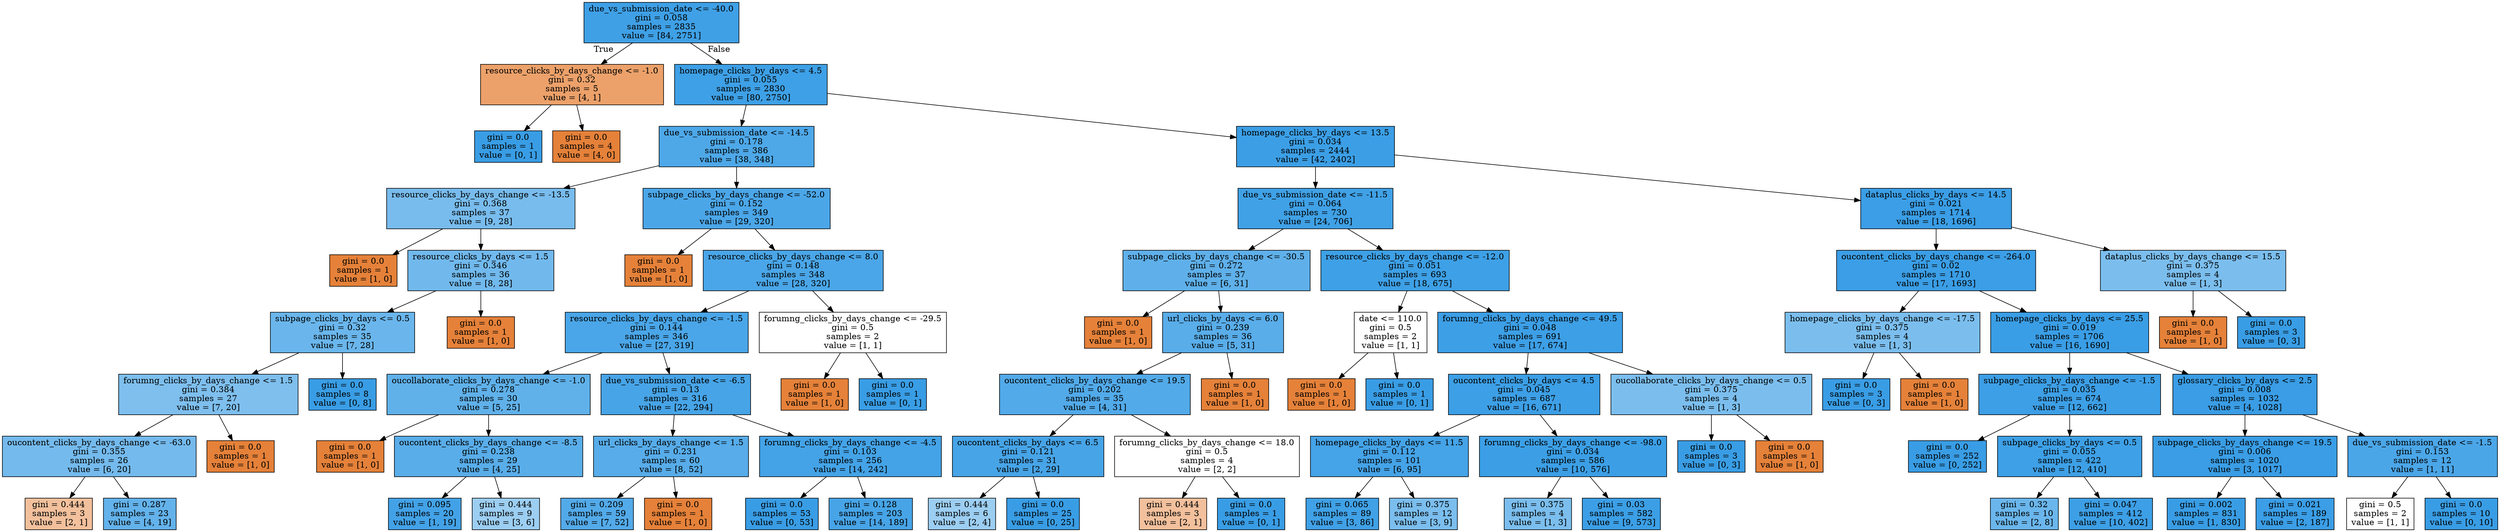 digraph Tree {
node [shape=box, style="filled", color="black"] ;
0 [label="due_vs_submission_date <= -40.0\ngini = 0.058\nsamples = 2835\nvalue = [84, 2751]", fillcolor="#399de5f7"] ;
1 [label="resource_clicks_by_days_change <= -1.0\ngini = 0.32\nsamples = 5\nvalue = [4, 1]", fillcolor="#e58139bf"] ;
0 -> 1 [labeldistance=2.5, labelangle=45, headlabel="True"] ;
2 [label="gini = 0.0\nsamples = 1\nvalue = [0, 1]", fillcolor="#399de5ff"] ;
1 -> 2 ;
3 [label="gini = 0.0\nsamples = 4\nvalue = [4, 0]", fillcolor="#e58139ff"] ;
1 -> 3 ;
4 [label="homepage_clicks_by_days <= 4.5\ngini = 0.055\nsamples = 2830\nvalue = [80, 2750]", fillcolor="#399de5f8"] ;
0 -> 4 [labeldistance=2.5, labelangle=-45, headlabel="False"] ;
5 [label="due_vs_submission_date <= -14.5\ngini = 0.178\nsamples = 386\nvalue = [38, 348]", fillcolor="#399de5e3"] ;
4 -> 5 ;
6 [label="resource_clicks_by_days_change <= -13.5\ngini = 0.368\nsamples = 37\nvalue = [9, 28]", fillcolor="#399de5ad"] ;
5 -> 6 ;
7 [label="gini = 0.0\nsamples = 1\nvalue = [1, 0]", fillcolor="#e58139ff"] ;
6 -> 7 ;
8 [label="resource_clicks_by_days <= 1.5\ngini = 0.346\nsamples = 36\nvalue = [8, 28]", fillcolor="#399de5b6"] ;
6 -> 8 ;
9 [label="subpage_clicks_by_days <= 0.5\ngini = 0.32\nsamples = 35\nvalue = [7, 28]", fillcolor="#399de5bf"] ;
8 -> 9 ;
10 [label="forumng_clicks_by_days_change <= 1.5\ngini = 0.384\nsamples = 27\nvalue = [7, 20]", fillcolor="#399de5a6"] ;
9 -> 10 ;
11 [label="oucontent_clicks_by_days_change <= -63.0\ngini = 0.355\nsamples = 26\nvalue = [6, 20]", fillcolor="#399de5b3"] ;
10 -> 11 ;
12 [label="gini = 0.444\nsamples = 3\nvalue = [2, 1]", fillcolor="#e581397f"] ;
11 -> 12 ;
13 [label="gini = 0.287\nsamples = 23\nvalue = [4, 19]", fillcolor="#399de5c9"] ;
11 -> 13 ;
14 [label="gini = 0.0\nsamples = 1\nvalue = [1, 0]", fillcolor="#e58139ff"] ;
10 -> 14 ;
15 [label="gini = 0.0\nsamples = 8\nvalue = [0, 8]", fillcolor="#399de5ff"] ;
9 -> 15 ;
16 [label="gini = 0.0\nsamples = 1\nvalue = [1, 0]", fillcolor="#e58139ff"] ;
8 -> 16 ;
17 [label="subpage_clicks_by_days_change <= -52.0\ngini = 0.152\nsamples = 349\nvalue = [29, 320]", fillcolor="#399de5e8"] ;
5 -> 17 ;
18 [label="gini = 0.0\nsamples = 1\nvalue = [1, 0]", fillcolor="#e58139ff"] ;
17 -> 18 ;
19 [label="resource_clicks_by_days_change <= 8.0\ngini = 0.148\nsamples = 348\nvalue = [28, 320]", fillcolor="#399de5e9"] ;
17 -> 19 ;
20 [label="resource_clicks_by_days_change <= -1.5\ngini = 0.144\nsamples = 346\nvalue = [27, 319]", fillcolor="#399de5e9"] ;
19 -> 20 ;
21 [label="oucollaborate_clicks_by_days_change <= -1.0\ngini = 0.278\nsamples = 30\nvalue = [5, 25]", fillcolor="#399de5cc"] ;
20 -> 21 ;
22 [label="gini = 0.0\nsamples = 1\nvalue = [1, 0]", fillcolor="#e58139ff"] ;
21 -> 22 ;
23 [label="oucontent_clicks_by_days_change <= -8.5\ngini = 0.238\nsamples = 29\nvalue = [4, 25]", fillcolor="#399de5d6"] ;
21 -> 23 ;
24 [label="gini = 0.095\nsamples = 20\nvalue = [1, 19]", fillcolor="#399de5f2"] ;
23 -> 24 ;
25 [label="gini = 0.444\nsamples = 9\nvalue = [3, 6]", fillcolor="#399de57f"] ;
23 -> 25 ;
26 [label="due_vs_submission_date <= -6.5\ngini = 0.13\nsamples = 316\nvalue = [22, 294]", fillcolor="#399de5ec"] ;
20 -> 26 ;
27 [label="url_clicks_by_days_change <= 1.5\ngini = 0.231\nsamples = 60\nvalue = [8, 52]", fillcolor="#399de5d8"] ;
26 -> 27 ;
28 [label="gini = 0.209\nsamples = 59\nvalue = [7, 52]", fillcolor="#399de5dd"] ;
27 -> 28 ;
29 [label="gini = 0.0\nsamples = 1\nvalue = [1, 0]", fillcolor="#e58139ff"] ;
27 -> 29 ;
30 [label="forumng_clicks_by_days_change <= -4.5\ngini = 0.103\nsamples = 256\nvalue = [14, 242]", fillcolor="#399de5f0"] ;
26 -> 30 ;
31 [label="gini = 0.0\nsamples = 53\nvalue = [0, 53]", fillcolor="#399de5ff"] ;
30 -> 31 ;
32 [label="gini = 0.128\nsamples = 203\nvalue = [14, 189]", fillcolor="#399de5ec"] ;
30 -> 32 ;
33 [label="forumng_clicks_by_days_change <= -29.5\ngini = 0.5\nsamples = 2\nvalue = [1, 1]", fillcolor="#e5813900"] ;
19 -> 33 ;
34 [label="gini = 0.0\nsamples = 1\nvalue = [1, 0]", fillcolor="#e58139ff"] ;
33 -> 34 ;
35 [label="gini = 0.0\nsamples = 1\nvalue = [0, 1]", fillcolor="#399de5ff"] ;
33 -> 35 ;
36 [label="homepage_clicks_by_days <= 13.5\ngini = 0.034\nsamples = 2444\nvalue = [42, 2402]", fillcolor="#399de5fb"] ;
4 -> 36 ;
37 [label="due_vs_submission_date <= -11.5\ngini = 0.064\nsamples = 730\nvalue = [24, 706]", fillcolor="#399de5f6"] ;
36 -> 37 ;
38 [label="subpage_clicks_by_days_change <= -30.5\ngini = 0.272\nsamples = 37\nvalue = [6, 31]", fillcolor="#399de5ce"] ;
37 -> 38 ;
39 [label="gini = 0.0\nsamples = 1\nvalue = [1, 0]", fillcolor="#e58139ff"] ;
38 -> 39 ;
40 [label="url_clicks_by_days <= 6.0\ngini = 0.239\nsamples = 36\nvalue = [5, 31]", fillcolor="#399de5d6"] ;
38 -> 40 ;
41 [label="oucontent_clicks_by_days_change <= 19.5\ngini = 0.202\nsamples = 35\nvalue = [4, 31]", fillcolor="#399de5de"] ;
40 -> 41 ;
42 [label="oucontent_clicks_by_days <= 6.5\ngini = 0.121\nsamples = 31\nvalue = [2, 29]", fillcolor="#399de5ed"] ;
41 -> 42 ;
43 [label="gini = 0.444\nsamples = 6\nvalue = [2, 4]", fillcolor="#399de57f"] ;
42 -> 43 ;
44 [label="gini = 0.0\nsamples = 25\nvalue = [0, 25]", fillcolor="#399de5ff"] ;
42 -> 44 ;
45 [label="forumng_clicks_by_days_change <= 18.0\ngini = 0.5\nsamples = 4\nvalue = [2, 2]", fillcolor="#e5813900"] ;
41 -> 45 ;
46 [label="gini = 0.444\nsamples = 3\nvalue = [2, 1]", fillcolor="#e581397f"] ;
45 -> 46 ;
47 [label="gini = 0.0\nsamples = 1\nvalue = [0, 1]", fillcolor="#399de5ff"] ;
45 -> 47 ;
48 [label="gini = 0.0\nsamples = 1\nvalue = [1, 0]", fillcolor="#e58139ff"] ;
40 -> 48 ;
49 [label="resource_clicks_by_days_change <= -12.0\ngini = 0.051\nsamples = 693\nvalue = [18, 675]", fillcolor="#399de5f8"] ;
37 -> 49 ;
50 [label="date <= 110.0\ngini = 0.5\nsamples = 2\nvalue = [1, 1]", fillcolor="#e5813900"] ;
49 -> 50 ;
51 [label="gini = 0.0\nsamples = 1\nvalue = [1, 0]", fillcolor="#e58139ff"] ;
50 -> 51 ;
52 [label="gini = 0.0\nsamples = 1\nvalue = [0, 1]", fillcolor="#399de5ff"] ;
50 -> 52 ;
53 [label="forumng_clicks_by_days_change <= 49.5\ngini = 0.048\nsamples = 691\nvalue = [17, 674]", fillcolor="#399de5f9"] ;
49 -> 53 ;
54 [label="oucontent_clicks_by_days <= 4.5\ngini = 0.045\nsamples = 687\nvalue = [16, 671]", fillcolor="#399de5f9"] ;
53 -> 54 ;
55 [label="homepage_clicks_by_days <= 11.5\ngini = 0.112\nsamples = 101\nvalue = [6, 95]", fillcolor="#399de5ef"] ;
54 -> 55 ;
56 [label="gini = 0.065\nsamples = 89\nvalue = [3, 86]", fillcolor="#399de5f6"] ;
55 -> 56 ;
57 [label="gini = 0.375\nsamples = 12\nvalue = [3, 9]", fillcolor="#399de5aa"] ;
55 -> 57 ;
58 [label="forumng_clicks_by_days_change <= -98.0\ngini = 0.034\nsamples = 586\nvalue = [10, 576]", fillcolor="#399de5fb"] ;
54 -> 58 ;
59 [label="gini = 0.375\nsamples = 4\nvalue = [1, 3]", fillcolor="#399de5aa"] ;
58 -> 59 ;
60 [label="gini = 0.03\nsamples = 582\nvalue = [9, 573]", fillcolor="#399de5fb"] ;
58 -> 60 ;
61 [label="oucollaborate_clicks_by_days_change <= 0.5\ngini = 0.375\nsamples = 4\nvalue = [1, 3]", fillcolor="#399de5aa"] ;
53 -> 61 ;
62 [label="gini = 0.0\nsamples = 3\nvalue = [0, 3]", fillcolor="#399de5ff"] ;
61 -> 62 ;
63 [label="gini = 0.0\nsamples = 1\nvalue = [1, 0]", fillcolor="#e58139ff"] ;
61 -> 63 ;
64 [label="dataplus_clicks_by_days <= 14.5\ngini = 0.021\nsamples = 1714\nvalue = [18, 1696]", fillcolor="#399de5fc"] ;
36 -> 64 ;
65 [label="oucontent_clicks_by_days_change <= -264.0\ngini = 0.02\nsamples = 1710\nvalue = [17, 1693]", fillcolor="#399de5fc"] ;
64 -> 65 ;
66 [label="homepage_clicks_by_days_change <= -17.5\ngini = 0.375\nsamples = 4\nvalue = [1, 3]", fillcolor="#399de5aa"] ;
65 -> 66 ;
67 [label="gini = 0.0\nsamples = 3\nvalue = [0, 3]", fillcolor="#399de5ff"] ;
66 -> 67 ;
68 [label="gini = 0.0\nsamples = 1\nvalue = [1, 0]", fillcolor="#e58139ff"] ;
66 -> 68 ;
69 [label="homepage_clicks_by_days <= 25.5\ngini = 0.019\nsamples = 1706\nvalue = [16, 1690]", fillcolor="#399de5fd"] ;
65 -> 69 ;
70 [label="subpage_clicks_by_days_change <= -1.5\ngini = 0.035\nsamples = 674\nvalue = [12, 662]", fillcolor="#399de5fa"] ;
69 -> 70 ;
71 [label="gini = 0.0\nsamples = 252\nvalue = [0, 252]", fillcolor="#399de5ff"] ;
70 -> 71 ;
72 [label="subpage_clicks_by_days <= 0.5\ngini = 0.055\nsamples = 422\nvalue = [12, 410]", fillcolor="#399de5f8"] ;
70 -> 72 ;
73 [label="gini = 0.32\nsamples = 10\nvalue = [2, 8]", fillcolor="#399de5bf"] ;
72 -> 73 ;
74 [label="gini = 0.047\nsamples = 412\nvalue = [10, 402]", fillcolor="#399de5f9"] ;
72 -> 74 ;
75 [label="glossary_clicks_by_days <= 2.5\ngini = 0.008\nsamples = 1032\nvalue = [4, 1028]", fillcolor="#399de5fe"] ;
69 -> 75 ;
76 [label="subpage_clicks_by_days_change <= 19.5\ngini = 0.006\nsamples = 1020\nvalue = [3, 1017]", fillcolor="#399de5fe"] ;
75 -> 76 ;
77 [label="gini = 0.002\nsamples = 831\nvalue = [1, 830]", fillcolor="#399de5ff"] ;
76 -> 77 ;
78 [label="gini = 0.021\nsamples = 189\nvalue = [2, 187]", fillcolor="#399de5fc"] ;
76 -> 78 ;
79 [label="due_vs_submission_date <= -1.5\ngini = 0.153\nsamples = 12\nvalue = [1, 11]", fillcolor="#399de5e8"] ;
75 -> 79 ;
80 [label="gini = 0.5\nsamples = 2\nvalue = [1, 1]", fillcolor="#e5813900"] ;
79 -> 80 ;
81 [label="gini = 0.0\nsamples = 10\nvalue = [0, 10]", fillcolor="#399de5ff"] ;
79 -> 81 ;
82 [label="dataplus_clicks_by_days_change <= 15.5\ngini = 0.375\nsamples = 4\nvalue = [1, 3]", fillcolor="#399de5aa"] ;
64 -> 82 ;
83 [label="gini = 0.0\nsamples = 1\nvalue = [1, 0]", fillcolor="#e58139ff"] ;
82 -> 83 ;
84 [label="gini = 0.0\nsamples = 3\nvalue = [0, 3]", fillcolor="#399de5ff"] ;
82 -> 84 ;
}